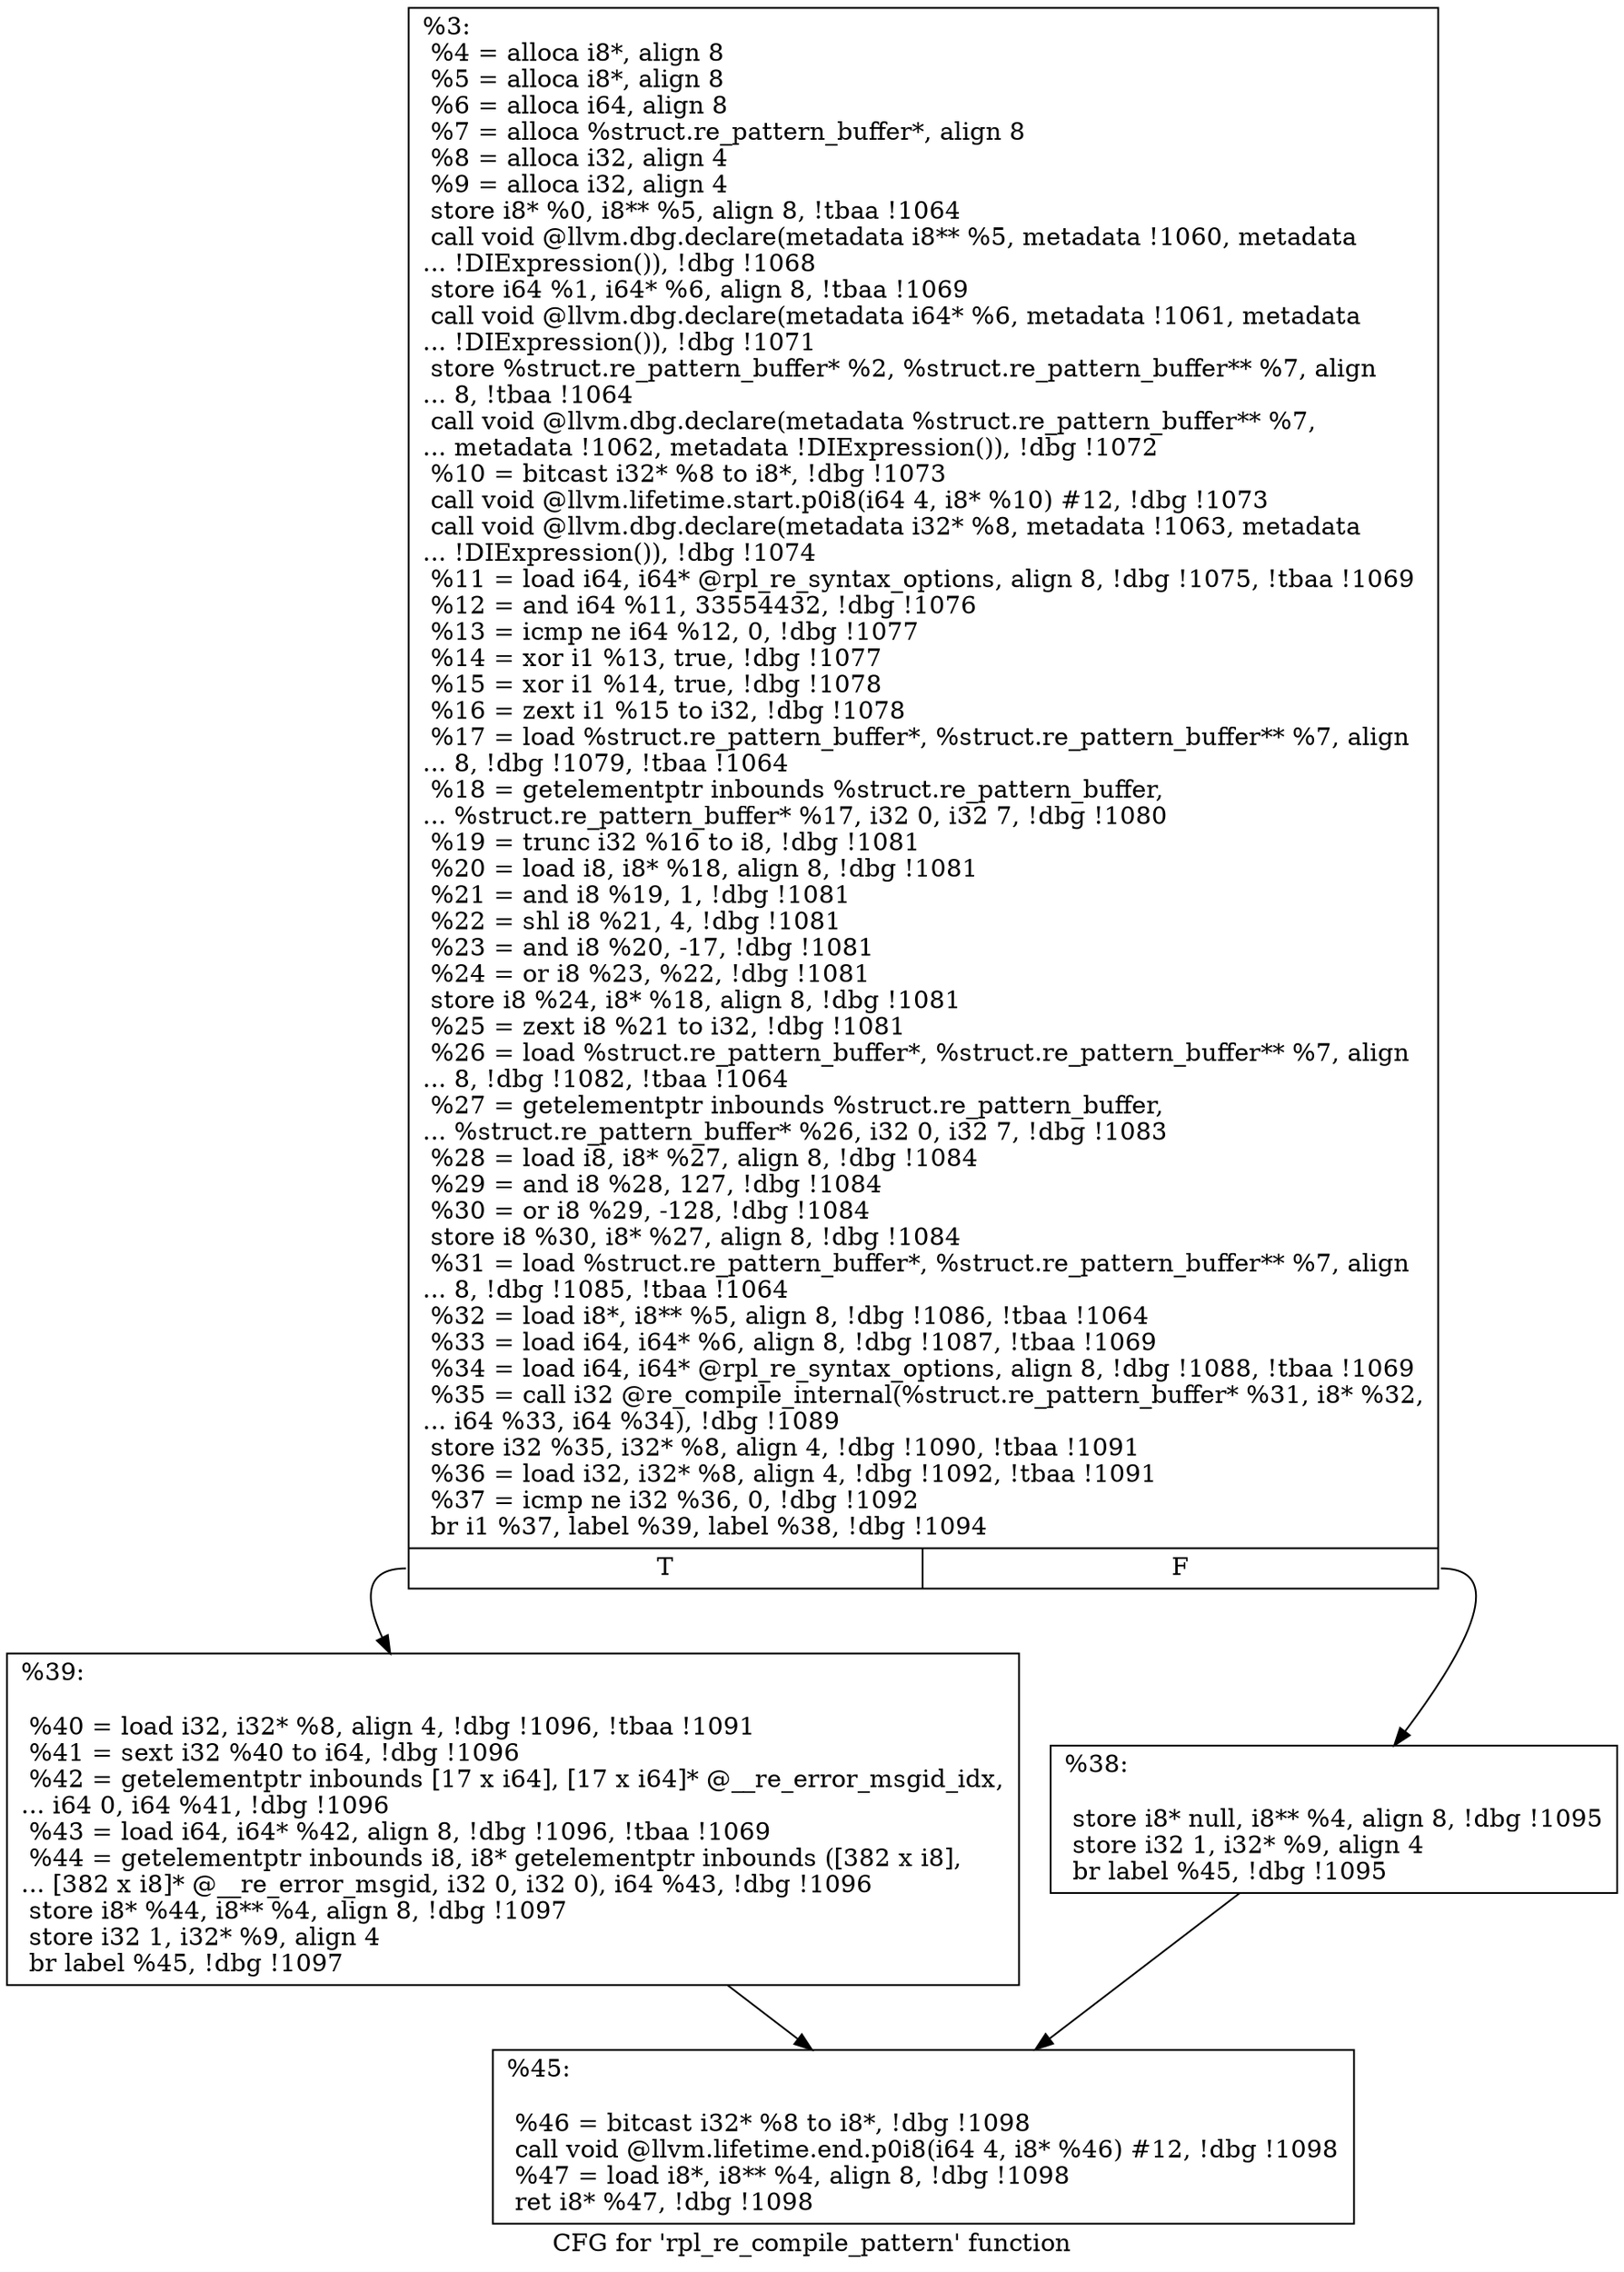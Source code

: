 digraph "CFG for 'rpl_re_compile_pattern' function" {
	label="CFG for 'rpl_re_compile_pattern' function";

	Node0xa8f080 [shape=record,label="{%3:\l  %4 = alloca i8*, align 8\l  %5 = alloca i8*, align 8\l  %6 = alloca i64, align 8\l  %7 = alloca %struct.re_pattern_buffer*, align 8\l  %8 = alloca i32, align 4\l  %9 = alloca i32, align 4\l  store i8* %0, i8** %5, align 8, !tbaa !1064\l  call void @llvm.dbg.declare(metadata i8** %5, metadata !1060, metadata\l... !DIExpression()), !dbg !1068\l  store i64 %1, i64* %6, align 8, !tbaa !1069\l  call void @llvm.dbg.declare(metadata i64* %6, metadata !1061, metadata\l... !DIExpression()), !dbg !1071\l  store %struct.re_pattern_buffer* %2, %struct.re_pattern_buffer** %7, align\l... 8, !tbaa !1064\l  call void @llvm.dbg.declare(metadata %struct.re_pattern_buffer** %7,\l... metadata !1062, metadata !DIExpression()), !dbg !1072\l  %10 = bitcast i32* %8 to i8*, !dbg !1073\l  call void @llvm.lifetime.start.p0i8(i64 4, i8* %10) #12, !dbg !1073\l  call void @llvm.dbg.declare(metadata i32* %8, metadata !1063, metadata\l... !DIExpression()), !dbg !1074\l  %11 = load i64, i64* @rpl_re_syntax_options, align 8, !dbg !1075, !tbaa !1069\l  %12 = and i64 %11, 33554432, !dbg !1076\l  %13 = icmp ne i64 %12, 0, !dbg !1077\l  %14 = xor i1 %13, true, !dbg !1077\l  %15 = xor i1 %14, true, !dbg !1078\l  %16 = zext i1 %15 to i32, !dbg !1078\l  %17 = load %struct.re_pattern_buffer*, %struct.re_pattern_buffer** %7, align\l... 8, !dbg !1079, !tbaa !1064\l  %18 = getelementptr inbounds %struct.re_pattern_buffer,\l... %struct.re_pattern_buffer* %17, i32 0, i32 7, !dbg !1080\l  %19 = trunc i32 %16 to i8, !dbg !1081\l  %20 = load i8, i8* %18, align 8, !dbg !1081\l  %21 = and i8 %19, 1, !dbg !1081\l  %22 = shl i8 %21, 4, !dbg !1081\l  %23 = and i8 %20, -17, !dbg !1081\l  %24 = or i8 %23, %22, !dbg !1081\l  store i8 %24, i8* %18, align 8, !dbg !1081\l  %25 = zext i8 %21 to i32, !dbg !1081\l  %26 = load %struct.re_pattern_buffer*, %struct.re_pattern_buffer** %7, align\l... 8, !dbg !1082, !tbaa !1064\l  %27 = getelementptr inbounds %struct.re_pattern_buffer,\l... %struct.re_pattern_buffer* %26, i32 0, i32 7, !dbg !1083\l  %28 = load i8, i8* %27, align 8, !dbg !1084\l  %29 = and i8 %28, 127, !dbg !1084\l  %30 = or i8 %29, -128, !dbg !1084\l  store i8 %30, i8* %27, align 8, !dbg !1084\l  %31 = load %struct.re_pattern_buffer*, %struct.re_pattern_buffer** %7, align\l... 8, !dbg !1085, !tbaa !1064\l  %32 = load i8*, i8** %5, align 8, !dbg !1086, !tbaa !1064\l  %33 = load i64, i64* %6, align 8, !dbg !1087, !tbaa !1069\l  %34 = load i64, i64* @rpl_re_syntax_options, align 8, !dbg !1088, !tbaa !1069\l  %35 = call i32 @re_compile_internal(%struct.re_pattern_buffer* %31, i8* %32,\l... i64 %33, i64 %34), !dbg !1089\l  store i32 %35, i32* %8, align 4, !dbg !1090, !tbaa !1091\l  %36 = load i32, i32* %8, align 4, !dbg !1092, !tbaa !1091\l  %37 = icmp ne i32 %36, 0, !dbg !1092\l  br i1 %37, label %39, label %38, !dbg !1094\l|{<s0>T|<s1>F}}"];
	Node0xa8f080:s0 -> Node0xa94290;
	Node0xa8f080:s1 -> Node0xa90bf0;
	Node0xa90bf0 [shape=record,label="{%38:\l\l  store i8* null, i8** %4, align 8, !dbg !1095\l  store i32 1, i32* %9, align 4\l  br label %45, !dbg !1095\l}"];
	Node0xa90bf0 -> Node0xa942e0;
	Node0xa94290 [shape=record,label="{%39:\l\l  %40 = load i32, i32* %8, align 4, !dbg !1096, !tbaa !1091\l  %41 = sext i32 %40 to i64, !dbg !1096\l  %42 = getelementptr inbounds [17 x i64], [17 x i64]* @__re_error_msgid_idx,\l... i64 0, i64 %41, !dbg !1096\l  %43 = load i64, i64* %42, align 8, !dbg !1096, !tbaa !1069\l  %44 = getelementptr inbounds i8, i8* getelementptr inbounds ([382 x i8],\l... [382 x i8]* @__re_error_msgid, i32 0, i32 0), i64 %43, !dbg !1096\l  store i8* %44, i8** %4, align 8, !dbg !1097\l  store i32 1, i32* %9, align 4\l  br label %45, !dbg !1097\l}"];
	Node0xa94290 -> Node0xa942e0;
	Node0xa942e0 [shape=record,label="{%45:\l\l  %46 = bitcast i32* %8 to i8*, !dbg !1098\l  call void @llvm.lifetime.end.p0i8(i64 4, i8* %46) #12, !dbg !1098\l  %47 = load i8*, i8** %4, align 8, !dbg !1098\l  ret i8* %47, !dbg !1098\l}"];
}
